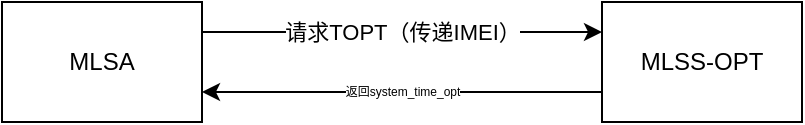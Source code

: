 <mxfile version="13.1.3" type="github"><diagram id="OjFz2mmCENQX1XDGvH8Z" name="Page-1"><mxGraphModel dx="595" dy="723" grid="1" gridSize="10" guides="1" tooltips="1" connect="1" arrows="1" fold="1" page="1" pageScale="1" pageWidth="827" pageHeight="1169" math="0" shadow="0"><root><mxCell id="0"/><mxCell id="1" parent="0"/><mxCell id="TqjeliuVrdIDA-YOgKLY-1" value="返回system_time_opt" style="edgeStyle=orthogonalEdgeStyle;rounded=0;orthogonalLoop=1;jettySize=auto;html=1;exitX=0;exitY=0.75;exitDx=0;exitDy=0;entryX=1;entryY=0.75;entryDx=0;entryDy=0;fontSize=6;" edge="1" parent="1" source="TqjeliuVrdIDA-YOgKLY-2" target="TqjeliuVrdIDA-YOgKLY-4"><mxGeometry relative="1" as="geometry"/></mxCell><mxCell id="TqjeliuVrdIDA-YOgKLY-2" value="MLSS-OPT" style="rounded=0;whiteSpace=wrap;html=1;" vertex="1" parent="1"><mxGeometry x="1367" y="220" width="100" height="60" as="geometry"/></mxCell><mxCell id="TqjeliuVrdIDA-YOgKLY-3" value="请求TOPT（传递IMEI）" style="edgeStyle=orthogonalEdgeStyle;rounded=0;orthogonalLoop=1;jettySize=auto;html=1;exitX=1;exitY=0.25;exitDx=0;exitDy=0;entryX=0;entryY=0.25;entryDx=0;entryDy=0;" edge="1" parent="1" source="TqjeliuVrdIDA-YOgKLY-4" target="TqjeliuVrdIDA-YOgKLY-2"><mxGeometry relative="1" as="geometry"/></mxCell><mxCell id="TqjeliuVrdIDA-YOgKLY-4" value="MLSA" style="rounded=0;whiteSpace=wrap;html=1;" vertex="1" parent="1"><mxGeometry x="1067" y="220" width="100" height="60" as="geometry"/></mxCell></root></mxGraphModel></diagram></mxfile>